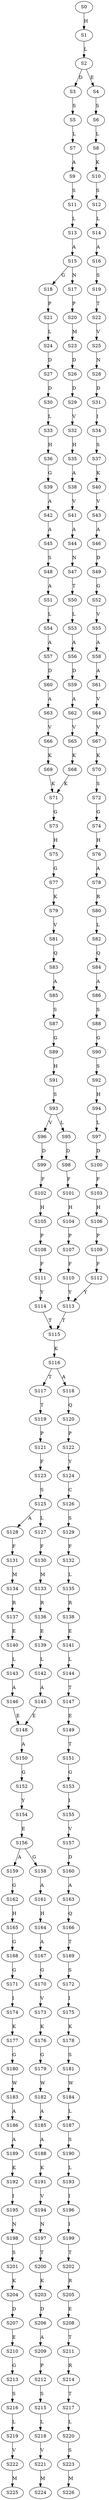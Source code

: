 strict digraph  {
	S0 -> S1 [ label = H ];
	S1 -> S2 [ label = L ];
	S2 -> S3 [ label = D ];
	S2 -> S4 [ label = E ];
	S3 -> S5 [ label = S ];
	S4 -> S6 [ label = S ];
	S5 -> S7 [ label = L ];
	S6 -> S8 [ label = L ];
	S7 -> S9 [ label = A ];
	S8 -> S10 [ label = K ];
	S9 -> S11 [ label = S ];
	S10 -> S12 [ label = S ];
	S11 -> S13 [ label = L ];
	S12 -> S14 [ label = L ];
	S13 -> S15 [ label = A ];
	S14 -> S16 [ label = A ];
	S15 -> S17 [ label = N ];
	S15 -> S18 [ label = G ];
	S16 -> S19 [ label = S ];
	S17 -> S20 [ label = P ];
	S18 -> S21 [ label = P ];
	S19 -> S22 [ label = T ];
	S20 -> S23 [ label = M ];
	S21 -> S24 [ label = L ];
	S22 -> S25 [ label = V ];
	S23 -> S26 [ label = D ];
	S24 -> S27 [ label = D ];
	S25 -> S28 [ label = N ];
	S26 -> S29 [ label = D ];
	S27 -> S30 [ label = D ];
	S28 -> S31 [ label = D ];
	S29 -> S32 [ label = V ];
	S30 -> S33 [ label = L ];
	S31 -> S34 [ label = I ];
	S32 -> S35 [ label = H ];
	S33 -> S36 [ label = H ];
	S34 -> S37 [ label = S ];
	S35 -> S38 [ label = A ];
	S36 -> S39 [ label = G ];
	S37 -> S40 [ label = K ];
	S38 -> S41 [ label = V ];
	S39 -> S42 [ label = A ];
	S40 -> S43 [ label = V ];
	S41 -> S44 [ label = A ];
	S42 -> S45 [ label = A ];
	S43 -> S46 [ label = A ];
	S44 -> S47 [ label = N ];
	S45 -> S48 [ label = S ];
	S46 -> S49 [ label = D ];
	S47 -> S50 [ label = T ];
	S48 -> S51 [ label = A ];
	S49 -> S52 [ label = G ];
	S50 -> S53 [ label = L ];
	S51 -> S54 [ label = L ];
	S52 -> S55 [ label = V ];
	S53 -> S56 [ label = A ];
	S54 -> S57 [ label = A ];
	S55 -> S58 [ label = A ];
	S56 -> S59 [ label = D ];
	S57 -> S60 [ label = D ];
	S58 -> S61 [ label = A ];
	S59 -> S62 [ label = A ];
	S60 -> S63 [ label = A ];
	S61 -> S64 [ label = V ];
	S62 -> S65 [ label = V ];
	S63 -> S66 [ label = V ];
	S64 -> S67 [ label = V ];
	S65 -> S68 [ label = K ];
	S66 -> S69 [ label = K ];
	S67 -> S70 [ label = K ];
	S68 -> S71 [ label = K ];
	S69 -> S71 [ label = K ];
	S70 -> S72 [ label = S ];
	S71 -> S73 [ label = G ];
	S72 -> S74 [ label = G ];
	S73 -> S75 [ label = H ];
	S74 -> S76 [ label = H ];
	S75 -> S77 [ label = G ];
	S76 -> S78 [ label = A ];
	S77 -> S79 [ label = K ];
	S78 -> S80 [ label = R ];
	S79 -> S81 [ label = V ];
	S80 -> S82 [ label = L ];
	S81 -> S83 [ label = Q ];
	S82 -> S84 [ label = Q ];
	S83 -> S85 [ label = A ];
	S84 -> S86 [ label = A ];
	S85 -> S87 [ label = S ];
	S86 -> S88 [ label = S ];
	S87 -> S89 [ label = G ];
	S88 -> S90 [ label = G ];
	S89 -> S91 [ label = H ];
	S90 -> S92 [ label = S ];
	S91 -> S93 [ label = S ];
	S92 -> S94 [ label = H ];
	S93 -> S95 [ label = L ];
	S93 -> S96 [ label = V ];
	S94 -> S97 [ label = L ];
	S95 -> S98 [ label = D ];
	S96 -> S99 [ label = D ];
	S97 -> S100 [ label = D ];
	S98 -> S101 [ label = F ];
	S99 -> S102 [ label = F ];
	S100 -> S103 [ label = F ];
	S101 -> S104 [ label = H ];
	S102 -> S105 [ label = H ];
	S103 -> S106 [ label = H ];
	S104 -> S107 [ label = P ];
	S105 -> S108 [ label = P ];
	S106 -> S109 [ label = P ];
	S107 -> S110 [ label = F ];
	S108 -> S111 [ label = F ];
	S109 -> S112 [ label = F ];
	S110 -> S113 [ label = Y ];
	S111 -> S114 [ label = Y ];
	S112 -> S113 [ label = Y ];
	S113 -> S115 [ label = T ];
	S114 -> S115 [ label = T ];
	S115 -> S116 [ label = K ];
	S116 -> S117 [ label = T ];
	S116 -> S118 [ label = A ];
	S117 -> S119 [ label = T ];
	S118 -> S120 [ label = Q ];
	S119 -> S121 [ label = P ];
	S120 -> S122 [ label = P ];
	S121 -> S123 [ label = F ];
	S122 -> S124 [ label = Y ];
	S123 -> S125 [ label = S ];
	S124 -> S126 [ label = C ];
	S125 -> S127 [ label = L ];
	S125 -> S128 [ label = A ];
	S126 -> S129 [ label = S ];
	S127 -> S130 [ label = F ];
	S128 -> S131 [ label = F ];
	S129 -> S132 [ label = F ];
	S130 -> S133 [ label = M ];
	S131 -> S134 [ label = M ];
	S132 -> S135 [ label = L ];
	S133 -> S136 [ label = R ];
	S134 -> S137 [ label = R ];
	S135 -> S138 [ label = R ];
	S136 -> S139 [ label = E ];
	S137 -> S140 [ label = E ];
	S138 -> S141 [ label = E ];
	S139 -> S142 [ label = L ];
	S140 -> S143 [ label = L ];
	S141 -> S144 [ label = L ];
	S142 -> S145 [ label = A ];
	S143 -> S146 [ label = A ];
	S144 -> S147 [ label = T ];
	S145 -> S148 [ label = E ];
	S146 -> S148 [ label = E ];
	S147 -> S149 [ label = E ];
	S148 -> S150 [ label = A ];
	S149 -> S151 [ label = T ];
	S150 -> S152 [ label = G ];
	S151 -> S153 [ label = G ];
	S152 -> S154 [ label = Y ];
	S153 -> S155 [ label = I ];
	S154 -> S156 [ label = E ];
	S155 -> S157 [ label = V ];
	S156 -> S158 [ label = G ];
	S156 -> S159 [ label = A ];
	S157 -> S160 [ label = D ];
	S158 -> S161 [ label = A ];
	S159 -> S162 [ label = G ];
	S160 -> S163 [ label = A ];
	S161 -> S164 [ label = H ];
	S162 -> S165 [ label = H ];
	S163 -> S166 [ label = Q ];
	S164 -> S167 [ label = A ];
	S165 -> S168 [ label = G ];
	S166 -> S169 [ label = T ];
	S167 -> S170 [ label = G ];
	S168 -> S171 [ label = G ];
	S169 -> S172 [ label = S ];
	S170 -> S173 [ label = V ];
	S171 -> S174 [ label = I ];
	S172 -> S175 [ label = I ];
	S173 -> S176 [ label = K ];
	S174 -> S177 [ label = K ];
	S175 -> S178 [ label = K ];
	S176 -> S179 [ label = G ];
	S177 -> S180 [ label = G ];
	S178 -> S181 [ label = S ];
	S179 -> S182 [ label = W ];
	S180 -> S183 [ label = W ];
	S181 -> S184 [ label = W ];
	S182 -> S185 [ label = A ];
	S183 -> S186 [ label = A ];
	S184 -> S187 [ label = L ];
	S185 -> S188 [ label = A ];
	S186 -> S189 [ label = A ];
	S187 -> S190 [ label = S ];
	S188 -> S191 [ label = K ];
	S189 -> S192 [ label = K ];
	S190 -> S193 [ label = L ];
	S191 -> S194 [ label = V ];
	S192 -> S195 [ label = I ];
	S193 -> S196 [ label = I ];
	S194 -> S197 [ label = N ];
	S195 -> S198 [ label = N ];
	S196 -> S199 [ label = I ];
	S197 -> S200 [ label = T ];
	S198 -> S201 [ label = S ];
	S199 -> S202 [ label = T ];
	S200 -> S203 [ label = K ];
	S201 -> S204 [ label = K ];
	S202 -> S205 [ label = R ];
	S203 -> S206 [ label = D ];
	S204 -> S207 [ label = D ];
	S205 -> S208 [ label = E ];
	S206 -> S209 [ label = A ];
	S207 -> S210 [ label = E ];
	S208 -> S211 [ label = T ];
	S209 -> S212 [ label = P ];
	S210 -> S213 [ label = G ];
	S211 -> S214 [ label = R ];
	S212 -> S215 [ label = S ];
	S213 -> S216 [ label = S ];
	S214 -> S217 [ label = T ];
	S215 -> S218 [ label = L ];
	S216 -> S219 [ label = L ];
	S217 -> S220 [ label = L ];
	S218 -> S221 [ label = V ];
	S219 -> S222 [ label = V ];
	S220 -> S223 [ label = S ];
	S221 -> S224 [ label = M ];
	S222 -> S225 [ label = M ];
	S223 -> S226 [ label = M ];
}

